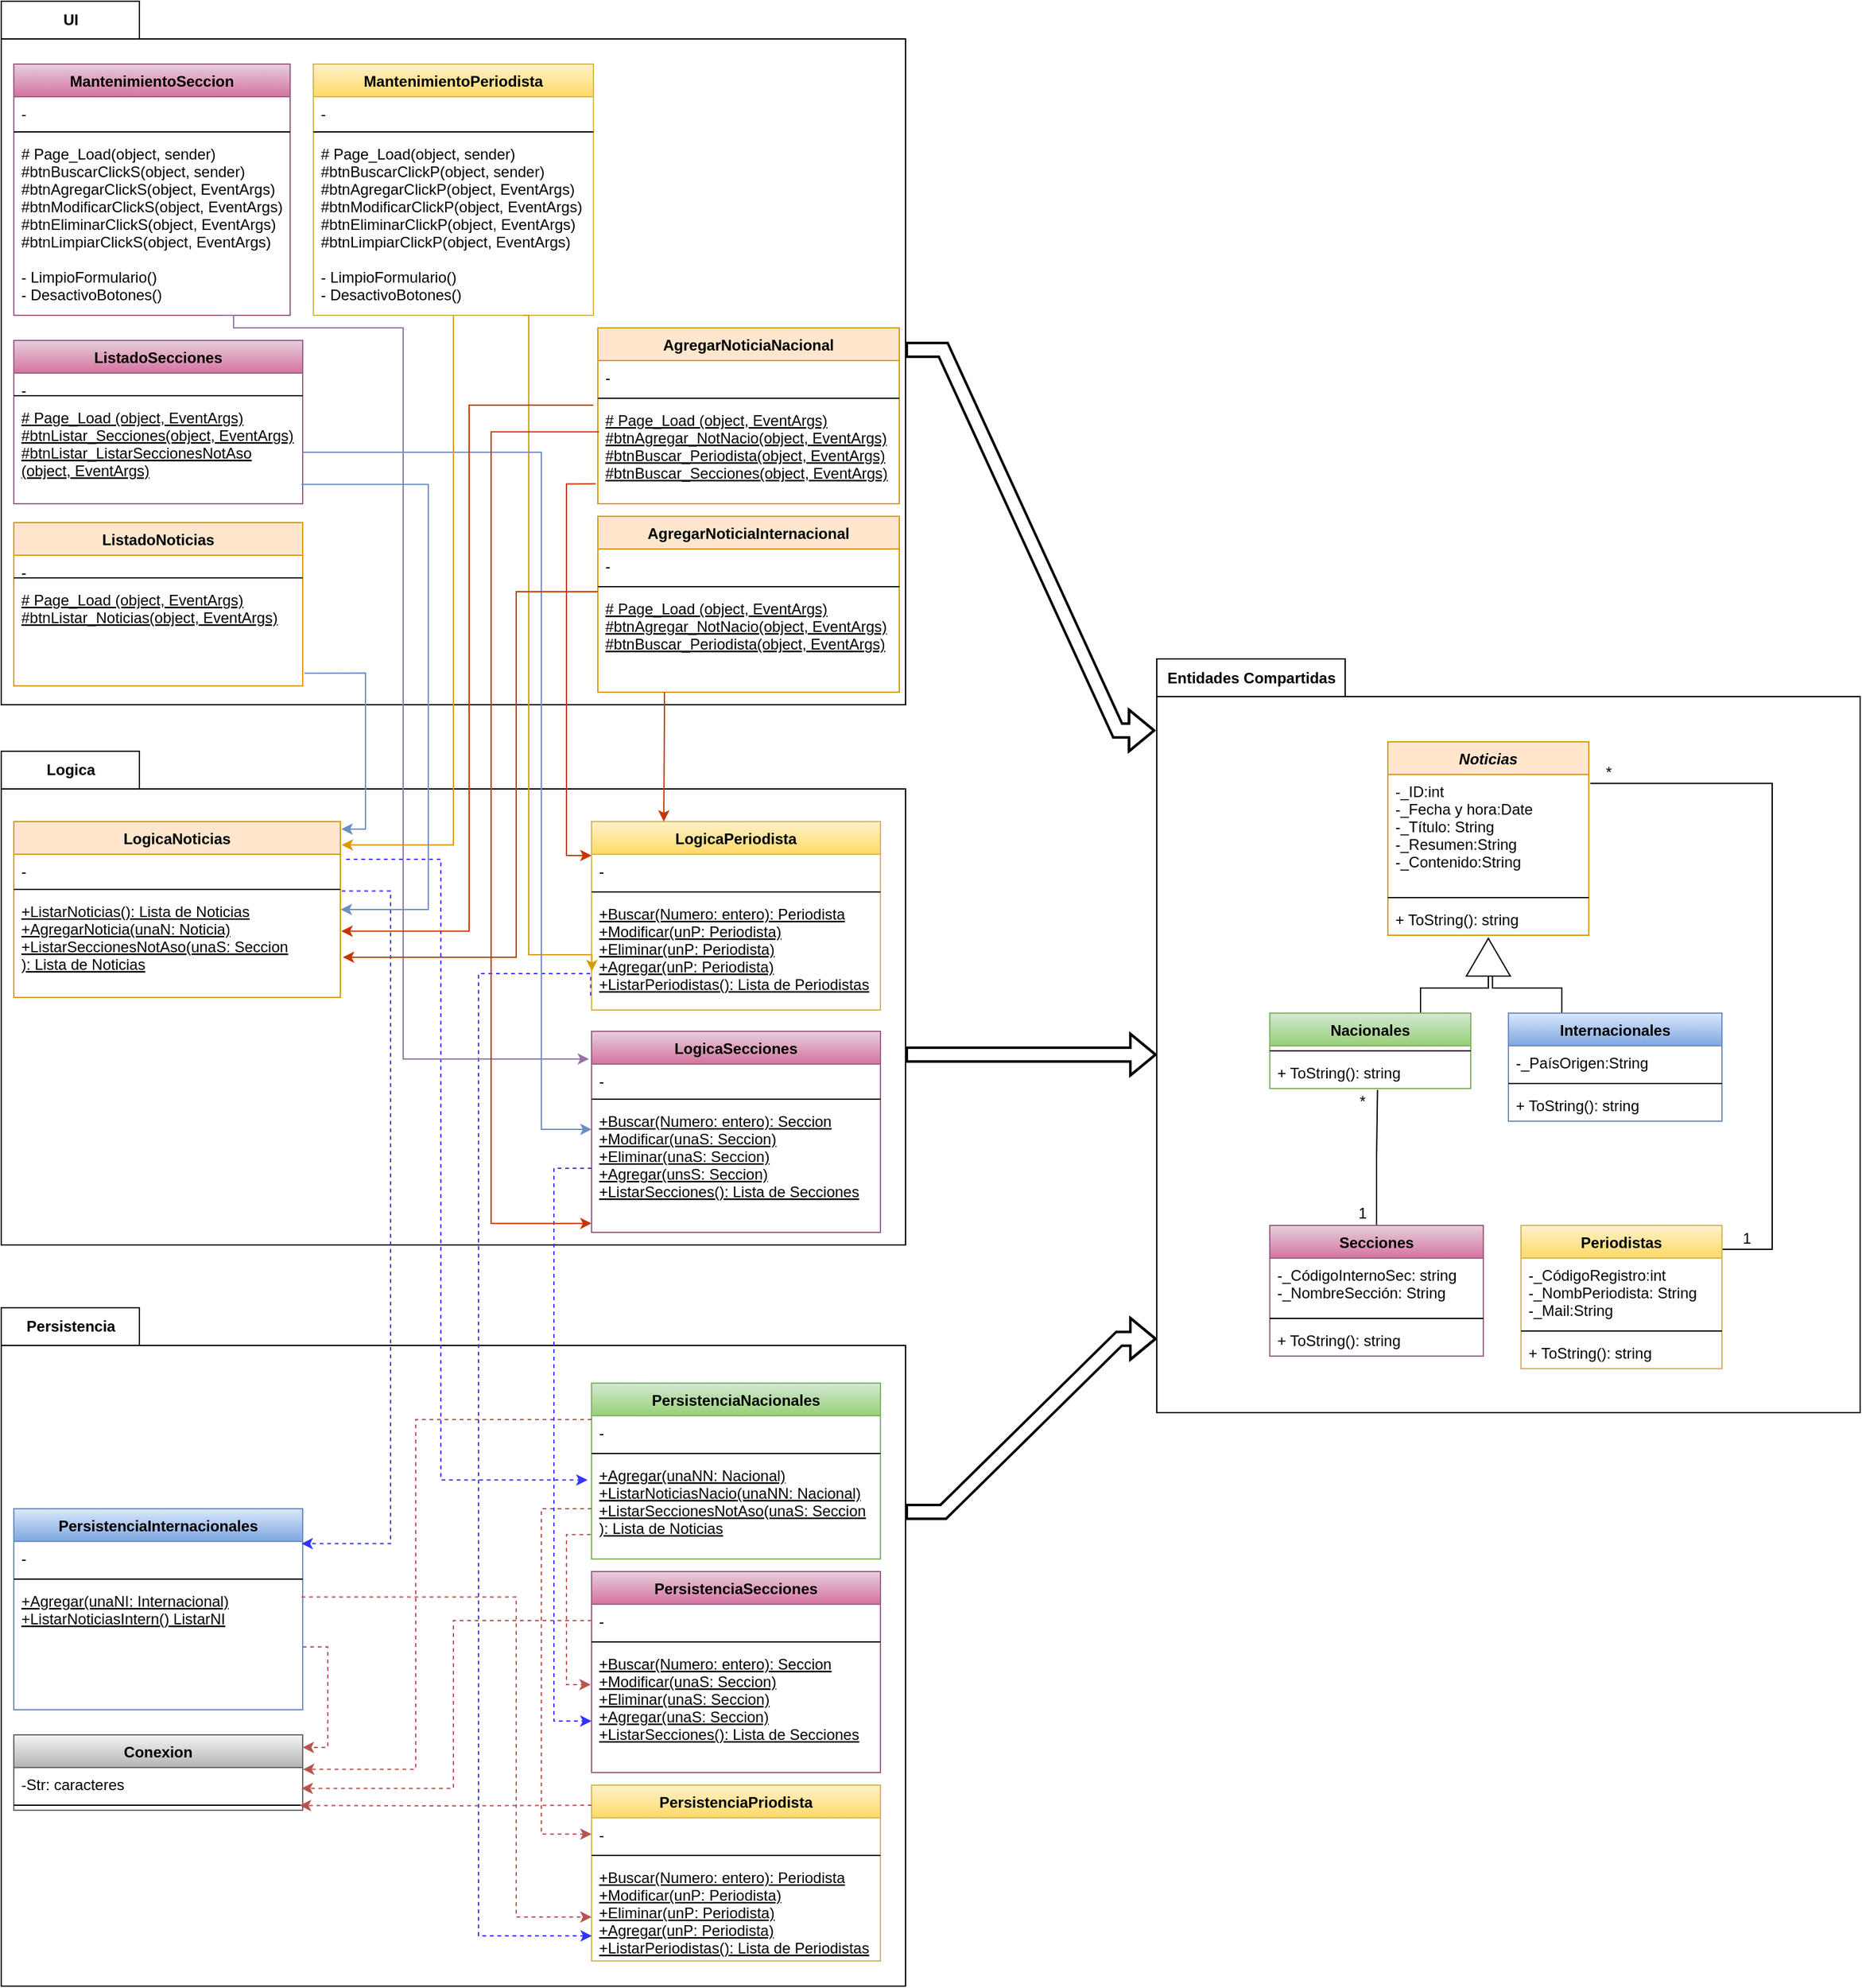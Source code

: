 <mxfile version="15.4.0" type="device"><diagram id="C5RBs43oDa-KdzZeNtuy" name="Page-1"><mxGraphModel dx="1679" dy="1663" grid="1" gridSize="10" guides="1" tooltips="1" connect="1" arrows="1" fold="1" page="1" pageScale="1" pageWidth="827" pageHeight="1169" math="0" shadow="0"><root><mxCell id="WIyWlLk6GJQsqaUBKTNV-0"/><mxCell id="WIyWlLk6GJQsqaUBKTNV-1" parent="WIyWlLk6GJQsqaUBKTNV-0"/><mxCell id="bQu98tUupfF0Cgnn2ucL-0" value="Entidades Compartidas" style="shape=folder;fontStyle=1;tabWidth=150;tabHeight=30;tabPosition=left;html=1;boundedLbl=1;labelInHeader=1;container=1;collapsible=0;recursiveResize=0;" parent="WIyWlLk6GJQsqaUBKTNV-1" vertex="1"><mxGeometry x="240" y="123.5" width="560" height="600" as="geometry"/></mxCell><mxCell id="zkfFHV4jXpPFQw0GAbJ--0" value="Noticias" style="swimlane;fontStyle=3;align=center;verticalAlign=top;childLayout=stackLayout;horizontal=1;startSize=26;horizontalStack=0;resizeParent=1;resizeLast=0;collapsible=1;marginBottom=0;rounded=0;shadow=0;strokeWidth=1;fillColor=#ffe6cc;strokeColor=#d79b00;" parent="WIyWlLk6GJQsqaUBKTNV-1" vertex="1"><mxGeometry x="424" y="189.5" width="160" height="154" as="geometry"><mxRectangle x="230" y="140" width="160" height="26" as="alternateBounds"/></mxGeometry></mxCell><mxCell id="zkfFHV4jXpPFQw0GAbJ--1" value="-_ID:int&#10;-_Fecha y hora:Date&#10;-_Título: String &#10;-_Resumen:String&#10;-_Contenido:String&#10;" style="text;align=left;verticalAlign=top;spacingLeft=4;spacingRight=4;overflow=hidden;rotatable=0;points=[[0,0.5],[1,0.5]];portConstraint=eastwest;" parent="zkfFHV4jXpPFQw0GAbJ--0" vertex="1"><mxGeometry y="26" width="160" height="94" as="geometry"/></mxCell><mxCell id="zkfFHV4jXpPFQw0GAbJ--4" value="" style="line;html=1;strokeWidth=1;align=left;verticalAlign=middle;spacingTop=-1;spacingLeft=3;spacingRight=3;rotatable=0;labelPosition=right;points=[];portConstraint=eastwest;" parent="zkfFHV4jXpPFQw0GAbJ--0" vertex="1"><mxGeometry y="120" width="160" height="8" as="geometry"/></mxCell><mxCell id="tJOIjlR3mDqbvzeGLl-z-1" value="+ ToString(): string" style="text;align=left;verticalAlign=top;spacingLeft=4;spacingRight=4;overflow=hidden;rotatable=0;points=[[0,0.5],[1,0.5]];portConstraint=eastwest;" parent="zkfFHV4jXpPFQw0GAbJ--0" vertex="1"><mxGeometry y="128" width="160" height="26" as="geometry"/></mxCell><mxCell id="CRjJn2EyuZN33TeYAJD3-0" style="edgeStyle=orthogonalEdgeStyle;rounded=0;orthogonalLoop=1;jettySize=auto;html=1;exitX=0.75;exitY=0;exitDx=0;exitDy=0;entryX=0;entryY=0.5;entryDx=0;entryDy=0;endArrow=none;endFill=0;" parent="WIyWlLk6GJQsqaUBKTNV-1" source="zkfFHV4jXpPFQw0GAbJ--6" target="tJOIjlR3mDqbvzeGLl-z-39" edge="1"><mxGeometry relative="1" as="geometry"/></mxCell><mxCell id="zkfFHV4jXpPFQw0GAbJ--6" value="Nacionales" style="swimlane;fontStyle=1;align=center;verticalAlign=top;childLayout=stackLayout;horizontal=1;startSize=26;horizontalStack=0;resizeParent=1;resizeLast=0;collapsible=1;marginBottom=0;rounded=0;shadow=0;strokeWidth=1;gradientColor=#97d077;fillColor=#d5e8d4;strokeColor=#82b366;" parent="WIyWlLk6GJQsqaUBKTNV-1" vertex="1"><mxGeometry x="330" y="405.5" width="160" height="60" as="geometry"><mxRectangle x="130" y="380" width="160" height="26" as="alternateBounds"/></mxGeometry></mxCell><mxCell id="zkfFHV4jXpPFQw0GAbJ--9" value="" style="line;html=1;strokeWidth=1;align=left;verticalAlign=middle;spacingTop=-1;spacingLeft=3;spacingRight=3;rotatable=0;labelPosition=right;points=[];portConstraint=eastwest;" parent="zkfFHV4jXpPFQw0GAbJ--6" vertex="1"><mxGeometry y="26" width="160" height="8" as="geometry"/></mxCell><mxCell id="zkfFHV4jXpPFQw0GAbJ--11" value="+ ToString(): string" style="text;align=left;verticalAlign=top;spacingLeft=4;spacingRight=4;overflow=hidden;rotatable=0;points=[[0,0.5],[1,0.5]];portConstraint=eastwest;" parent="zkfFHV4jXpPFQw0GAbJ--6" vertex="1"><mxGeometry y="34" width="160" height="26" as="geometry"/></mxCell><mxCell id="CRjJn2EyuZN33TeYAJD3-1" style="edgeStyle=orthogonalEdgeStyle;rounded=0;orthogonalLoop=1;jettySize=auto;html=1;exitX=0.25;exitY=0;exitDx=0;exitDy=0;endArrow=none;endFill=0;entryX=-0.006;entryY=0.593;entryDx=0;entryDy=0;entryPerimeter=0;" parent="WIyWlLk6GJQsqaUBKTNV-1" source="zkfFHV4jXpPFQw0GAbJ--13" target="tJOIjlR3mDqbvzeGLl-z-39" edge="1"><mxGeometry relative="1" as="geometry"><mxPoint x="510" y="383.5" as="targetPoint"/></mxGeometry></mxCell><mxCell id="zkfFHV4jXpPFQw0GAbJ--13" value="Internacionales" style="swimlane;fontStyle=1;align=center;verticalAlign=top;childLayout=stackLayout;horizontal=1;startSize=26;horizontalStack=0;resizeParent=1;resizeLast=0;collapsible=1;marginBottom=0;rounded=0;shadow=0;strokeWidth=1;gradientColor=#7ea6e0;fillColor=#dae8fc;strokeColor=#6c8ebf;" parent="WIyWlLk6GJQsqaUBKTNV-1" vertex="1"><mxGeometry x="520" y="405.5" width="170" height="86" as="geometry"><mxRectangle x="340" y="380" width="170" height="26" as="alternateBounds"/></mxGeometry></mxCell><mxCell id="zkfFHV4jXpPFQw0GAbJ--14" value="-_PaísOrigen:String&#10;" style="text;align=left;verticalAlign=top;spacingLeft=4;spacingRight=4;overflow=hidden;rotatable=0;points=[[0,0.5],[1,0.5]];portConstraint=eastwest;" parent="zkfFHV4jXpPFQw0GAbJ--13" vertex="1"><mxGeometry y="26" width="170" height="26" as="geometry"/></mxCell><mxCell id="zkfFHV4jXpPFQw0GAbJ--15" value="" style="line;html=1;strokeWidth=1;align=left;verticalAlign=middle;spacingTop=-1;spacingLeft=3;spacingRight=3;rotatable=0;labelPosition=right;points=[];portConstraint=eastwest;" parent="zkfFHV4jXpPFQw0GAbJ--13" vertex="1"><mxGeometry y="52" width="170" height="8" as="geometry"/></mxCell><mxCell id="tJOIjlR3mDqbvzeGLl-z-0" value="+ ToString(): string" style="text;align=left;verticalAlign=top;spacingLeft=4;spacingRight=4;overflow=hidden;rotatable=0;points=[[0,0.5],[1,0.5]];portConstraint=eastwest;" parent="zkfFHV4jXpPFQw0GAbJ--13" vertex="1"><mxGeometry y="60" width="170" height="26" as="geometry"/></mxCell><mxCell id="CRjJn2EyuZN33TeYAJD3-6" style="edgeStyle=orthogonalEdgeStyle;rounded=0;orthogonalLoop=1;jettySize=auto;html=1;exitX=0.75;exitY=0;exitDx=0;exitDy=0;entryX=1.007;entryY=0.076;entryDx=0;entryDy=0;endArrow=none;endFill=0;entryPerimeter=0;" parent="WIyWlLk6GJQsqaUBKTNV-1" source="tJOIjlR3mDqbvzeGLl-z-6" target="zkfFHV4jXpPFQw0GAbJ--1" edge="1"><mxGeometry relative="1" as="geometry"><Array as="points"><mxPoint x="690" y="574.5"/><mxPoint x="690" y="593.5"/><mxPoint x="730" y="593.5"/><mxPoint x="730" y="222.5"/></Array></mxGeometry></mxCell><mxCell id="tJOIjlR3mDqbvzeGLl-z-6" value="Periodistas" style="swimlane;fontStyle=1;align=center;verticalAlign=top;childLayout=stackLayout;horizontal=1;startSize=26;horizontalStack=0;resizeParent=1;resizeLast=0;collapsible=1;marginBottom=0;rounded=0;shadow=0;strokeWidth=1;fillColor=#fff2cc;strokeColor=#d6b656;gradientColor=#ffd966;" parent="WIyWlLk6GJQsqaUBKTNV-1" vertex="1"><mxGeometry x="530" y="574.5" width="160" height="114" as="geometry"><mxRectangle x="340" y="380" width="170" height="26" as="alternateBounds"/></mxGeometry></mxCell><mxCell id="tJOIjlR3mDqbvzeGLl-z-7" value="-_CódigoRegistro:int&#10;-_NombPeriodista: String&#10;-_Mail:String&#10;" style="text;align=left;verticalAlign=top;spacingLeft=4;spacingRight=4;overflow=hidden;rotatable=0;points=[[0,0.5],[1,0.5]];portConstraint=eastwest;" parent="tJOIjlR3mDqbvzeGLl-z-6" vertex="1"><mxGeometry y="26" width="160" height="54" as="geometry"/></mxCell><mxCell id="tJOIjlR3mDqbvzeGLl-z-8" value="" style="line;html=1;strokeWidth=1;align=left;verticalAlign=middle;spacingTop=-1;spacingLeft=3;spacingRight=3;rotatable=0;labelPosition=right;points=[];portConstraint=eastwest;" parent="tJOIjlR3mDqbvzeGLl-z-6" vertex="1"><mxGeometry y="80" width="160" height="8" as="geometry"/></mxCell><mxCell id="tJOIjlR3mDqbvzeGLl-z-9" value="+ ToString(): string" style="text;align=left;verticalAlign=top;spacingLeft=4;spacingRight=4;overflow=hidden;rotatable=0;points=[[0,0.5],[1,0.5]];portConstraint=eastwest;" parent="tJOIjlR3mDqbvzeGLl-z-6" vertex="1"><mxGeometry y="88" width="160" height="26" as="geometry"/></mxCell><mxCell id="5DPdLOaWdyhXZwkimZWx-2" style="edgeStyle=orthogonalEdgeStyle;rounded=0;orthogonalLoop=1;jettySize=auto;html=1;exitX=0.5;exitY=0;exitDx=0;exitDy=0;entryX=0.536;entryY=1.038;entryDx=0;entryDy=0;entryPerimeter=0;endArrow=none;endFill=0;" parent="WIyWlLk6GJQsqaUBKTNV-1" source="tJOIjlR3mDqbvzeGLl-z-25" target="zkfFHV4jXpPFQw0GAbJ--11" edge="1"><mxGeometry relative="1" as="geometry"/></mxCell><mxCell id="tJOIjlR3mDqbvzeGLl-z-25" value="Secciones" style="swimlane;fontStyle=1;align=center;verticalAlign=top;childLayout=stackLayout;horizontal=1;startSize=26;horizontalStack=0;resizeParent=1;resizeLast=0;collapsible=1;marginBottom=0;rounded=0;shadow=0;strokeWidth=1;gradientColor=#d5739d;fillColor=#e6d0de;strokeColor=#996185;" parent="WIyWlLk6GJQsqaUBKTNV-1" vertex="1"><mxGeometry x="330" y="574.5" width="170" height="104" as="geometry"><mxRectangle x="340" y="380" width="170" height="26" as="alternateBounds"/></mxGeometry></mxCell><mxCell id="tJOIjlR3mDqbvzeGLl-z-26" value="-_CódigoInternoSec: string&#10;-_NombreSección: String" style="text;align=left;verticalAlign=top;spacingLeft=4;spacingRight=4;overflow=hidden;rotatable=0;points=[[0,0.5],[1,0.5]];portConstraint=eastwest;" parent="tJOIjlR3mDqbvzeGLl-z-25" vertex="1"><mxGeometry y="26" width="170" height="44" as="geometry"/></mxCell><mxCell id="tJOIjlR3mDqbvzeGLl-z-27" value="" style="line;html=1;strokeWidth=1;align=left;verticalAlign=middle;spacingTop=-1;spacingLeft=3;spacingRight=3;rotatable=0;labelPosition=right;points=[];portConstraint=eastwest;" parent="tJOIjlR3mDqbvzeGLl-z-25" vertex="1"><mxGeometry y="70" width="170" height="8" as="geometry"/></mxCell><mxCell id="tJOIjlR3mDqbvzeGLl-z-28" value="+ ToString(): string" style="text;align=left;verticalAlign=top;spacingLeft=4;spacingRight=4;overflow=hidden;rotatable=0;points=[[0,0.5],[1,0.5]];portConstraint=eastwest;" parent="tJOIjlR3mDqbvzeGLl-z-25" vertex="1"><mxGeometry y="78" width="170" height="26" as="geometry"/></mxCell><mxCell id="tJOIjlR3mDqbvzeGLl-z-39" value="" style="triangle;whiteSpace=wrap;html=1;rotation=-90;" parent="WIyWlLk6GJQsqaUBKTNV-1" vertex="1"><mxGeometry x="489" y="343.5" width="30" height="35" as="geometry"/></mxCell><mxCell id="CRjJn2EyuZN33TeYAJD3-4" value="1" style="text;html=1;strokeColor=none;fillColor=none;align=center;verticalAlign=middle;whiteSpace=wrap;rounded=0;" parent="WIyWlLk6GJQsqaUBKTNV-1" vertex="1"><mxGeometry x="690" y="574.5" width="40" height="20" as="geometry"/></mxCell><mxCell id="CRjJn2EyuZN33TeYAJD3-5" value="*" style="text;html=1;strokeColor=none;fillColor=none;align=center;verticalAlign=middle;whiteSpace=wrap;rounded=0;" parent="WIyWlLk6GJQsqaUBKTNV-1" vertex="1"><mxGeometry x="580" y="203.5" width="40" height="20" as="geometry"/></mxCell><mxCell id="CRjJn2EyuZN33TeYAJD3-8" value="*" style="text;html=1;strokeColor=none;fillColor=none;align=center;verticalAlign=middle;whiteSpace=wrap;rounded=0;" parent="WIyWlLk6GJQsqaUBKTNV-1" vertex="1"><mxGeometry x="384" y="465.5" width="40" height="20" as="geometry"/></mxCell><mxCell id="CRjJn2EyuZN33TeYAJD3-10" value="1" style="text;html=1;strokeColor=none;fillColor=none;align=center;verticalAlign=middle;whiteSpace=wrap;rounded=0;" parent="WIyWlLk6GJQsqaUBKTNV-1" vertex="1"><mxGeometry x="384" y="554.5" width="40" height="20" as="geometry"/></mxCell><mxCell id="bQu98tUupfF0Cgnn2ucL-71" style="rounded=0;orthogonalLoop=1;jettySize=auto;html=1;exitX=0;exitY=0;exitDx=720;exitDy=162.5;exitPerimeter=0;entryX=0;entryY=0.902;entryDx=0;entryDy=0;entryPerimeter=0;strokeColor=#000000;strokeWidth=2;shape=flexArrow;edgeStyle=entityRelationEdgeStyle;" parent="WIyWlLk6GJQsqaUBKTNV-1" source="bQu98tUupfF0Cgnn2ucL-23" target="bQu98tUupfF0Cgnn2ucL-0" edge="1"><mxGeometry relative="1" as="geometry"/></mxCell><mxCell id="bQu98tUupfF0Cgnn2ucL-23" value="Persistencia" style="shape=folder;fontStyle=1;tabWidth=110;tabHeight=30;tabPosition=left;html=1;boundedLbl=1;labelInHeader=1;container=1;collapsible=0;recursiveResize=0;" parent="WIyWlLk6GJQsqaUBKTNV-1" vertex="1"><mxGeometry x="-680" y="640" width="720" height="540" as="geometry"/></mxCell><mxCell id="bQu98tUupfF0Cgnn2ucL-28" value="PersistenciaInternacionales" style="swimlane;fontStyle=1;align=center;verticalAlign=top;childLayout=stackLayout;horizontal=1;startSize=26;horizontalStack=0;resizeParent=1;resizeParentMax=0;resizeLast=0;collapsible=1;marginBottom=0;gradientColor=#7ea6e0;fillColor=#dae8fc;strokeColor=#6c8ebf;" parent="bQu98tUupfF0Cgnn2ucL-23" vertex="1"><mxGeometry x="10" y="160" width="230" height="160" as="geometry"/></mxCell><mxCell id="bQu98tUupfF0Cgnn2ucL-29" value="-" style="text;strokeColor=none;fillColor=none;align=left;verticalAlign=top;spacingLeft=4;spacingRight=4;overflow=hidden;rotatable=0;points=[[0,0.5],[1,0.5]];portConstraint=eastwest;" parent="bQu98tUupfF0Cgnn2ucL-28" vertex="1"><mxGeometry y="26" width="230" height="26" as="geometry"/></mxCell><mxCell id="bQu98tUupfF0Cgnn2ucL-30" value="" style="line;strokeWidth=1;fillColor=none;align=left;verticalAlign=middle;spacingTop=-1;spacingLeft=3;spacingRight=3;rotatable=0;labelPosition=right;points=[];portConstraint=eastwest;" parent="bQu98tUupfF0Cgnn2ucL-28" vertex="1"><mxGeometry y="52" width="230" height="8" as="geometry"/></mxCell><mxCell id="bQu98tUupfF0Cgnn2ucL-31" value="+Agregar(unaNI: Internacional)&#10;+ListarNoticiasIntern() ListarNI&#10;" style="text;strokeColor=none;fillColor=none;align=left;verticalAlign=top;spacingLeft=4;spacingRight=4;overflow=hidden;rotatable=0;points=[[0,0.5],[1,0.5]];portConstraint=eastwest;fontStyle=4" parent="bQu98tUupfF0Cgnn2ucL-28" vertex="1"><mxGeometry y="60" width="230" height="100" as="geometry"/></mxCell><mxCell id="bQu98tUupfF0Cgnn2ucL-32" value="PersistenciaPriodista" style="swimlane;fontStyle=1;align=center;verticalAlign=top;childLayout=stackLayout;horizontal=1;startSize=26;horizontalStack=0;resizeParent=1;resizeParentMax=0;resizeLast=0;collapsible=1;marginBottom=0;gradientColor=#ffd966;fillColor=#fff2cc;strokeColor=#d6b656;" parent="bQu98tUupfF0Cgnn2ucL-23" vertex="1"><mxGeometry x="470" y="380" width="230" height="140" as="geometry"/></mxCell><mxCell id="bQu98tUupfF0Cgnn2ucL-33" value="-" style="text;strokeColor=none;fillColor=none;align=left;verticalAlign=top;spacingLeft=4;spacingRight=4;overflow=hidden;rotatable=0;points=[[0,0.5],[1,0.5]];portConstraint=eastwest;" parent="bQu98tUupfF0Cgnn2ucL-32" vertex="1"><mxGeometry y="26" width="230" height="26" as="geometry"/></mxCell><mxCell id="bQu98tUupfF0Cgnn2ucL-34" value="" style="line;strokeWidth=1;fillColor=none;align=left;verticalAlign=middle;spacingTop=-1;spacingLeft=3;spacingRight=3;rotatable=0;labelPosition=right;points=[];portConstraint=eastwest;" parent="bQu98tUupfF0Cgnn2ucL-32" vertex="1"><mxGeometry y="52" width="230" height="8" as="geometry"/></mxCell><mxCell id="bQu98tUupfF0Cgnn2ucL-35" value="+Buscar(Numero: entero): Periodista&#10;+Modificar(unP: Periodista)&#10;+Eliminar(unP: Periodista)&#10;+Agregar(unP: Periodista)&#10;+ListarPeriodistas(): Lista de Periodistas&#10;&#10;" style="text;strokeColor=none;fillColor=none;align=left;verticalAlign=top;spacingLeft=4;spacingRight=4;overflow=hidden;rotatable=0;points=[[0,0.5],[1,0.5]];portConstraint=eastwest;fontStyle=4" parent="bQu98tUupfF0Cgnn2ucL-32" vertex="1"><mxGeometry y="60" width="230" height="80" as="geometry"/></mxCell><mxCell id="bQu98tUupfF0Cgnn2ucL-36" value="Conexion" style="swimlane;fontStyle=1;align=center;verticalAlign=top;childLayout=stackLayout;horizontal=1;startSize=26;horizontalStack=0;resizeParent=1;resizeParentMax=0;resizeLast=0;collapsible=1;marginBottom=0;gradientColor=#b3b3b3;fillColor=#f5f5f5;strokeColor=#666666;" parent="bQu98tUupfF0Cgnn2ucL-23" vertex="1"><mxGeometry x="10" y="340" width="230" height="60" as="geometry"/></mxCell><mxCell id="bQu98tUupfF0Cgnn2ucL-37" value="-Str: caracteres" style="text;strokeColor=none;fillColor=none;align=left;verticalAlign=top;spacingLeft=4;spacingRight=4;overflow=hidden;rotatable=0;points=[[0,0.5],[1,0.5]];portConstraint=eastwest;" parent="bQu98tUupfF0Cgnn2ucL-36" vertex="1"><mxGeometry y="26" width="230" height="26" as="geometry"/></mxCell><mxCell id="bQu98tUupfF0Cgnn2ucL-38" value="" style="line;strokeWidth=1;fillColor=none;align=left;verticalAlign=middle;spacingTop=-1;spacingLeft=3;spacingRight=3;rotatable=0;labelPosition=right;points=[];portConstraint=eastwest;" parent="bQu98tUupfF0Cgnn2ucL-36" vertex="1"><mxGeometry y="52" width="230" height="8" as="geometry"/></mxCell><mxCell id="bQu98tUupfF0Cgnn2ucL-39" style="edgeStyle=orthogonalEdgeStyle;rounded=0;orthogonalLoop=1;jettySize=auto;html=1;exitX=1;exitY=0.5;exitDx=0;exitDy=0;dashed=1;strokeColor=#B85450;" parent="bQu98tUupfF0Cgnn2ucL-23" source="bQu98tUupfF0Cgnn2ucL-31" edge="1"><mxGeometry relative="1" as="geometry"><mxPoint x="240" y="350" as="targetPoint"/><Array as="points"><mxPoint x="260" y="270"/><mxPoint x="260" y="350"/></Array></mxGeometry></mxCell><mxCell id="bQu98tUupfF0Cgnn2ucL-42" value="PersistenciaNacionales" style="swimlane;fontStyle=1;align=center;verticalAlign=top;childLayout=stackLayout;horizontal=1;startSize=26;horizontalStack=0;resizeParent=1;resizeParentMax=0;resizeLast=0;collapsible=1;marginBottom=0;gradientColor=#97d077;fillColor=#d5e8d4;strokeColor=#82b366;" parent="bQu98tUupfF0Cgnn2ucL-23" vertex="1"><mxGeometry x="470" y="60" width="230" height="140" as="geometry"/></mxCell><mxCell id="bQu98tUupfF0Cgnn2ucL-43" value="-" style="text;strokeColor=none;fillColor=none;align=left;verticalAlign=top;spacingLeft=4;spacingRight=4;overflow=hidden;rotatable=0;points=[[0,0.5],[1,0.5]];portConstraint=eastwest;" parent="bQu98tUupfF0Cgnn2ucL-42" vertex="1"><mxGeometry y="26" width="230" height="26" as="geometry"/></mxCell><mxCell id="bQu98tUupfF0Cgnn2ucL-44" value="" style="line;strokeWidth=1;fillColor=none;align=left;verticalAlign=middle;spacingTop=-1;spacingLeft=3;spacingRight=3;rotatable=0;labelPosition=right;points=[];portConstraint=eastwest;" parent="bQu98tUupfF0Cgnn2ucL-42" vertex="1"><mxGeometry y="52" width="230" height="8" as="geometry"/></mxCell><mxCell id="bQu98tUupfF0Cgnn2ucL-45" value="+Agregar(unaNN: Nacional)&#10;+ListarNoticiasNacio(unaNN: Nacional)&#10;+ListarSeccionesNotAso(unaS: Seccion&#10;): Lista de Noticias" style="text;strokeColor=none;fillColor=none;align=left;verticalAlign=top;spacingLeft=4;spacingRight=4;overflow=hidden;rotatable=0;points=[[0,0.5],[1,0.5]];portConstraint=eastwest;fontStyle=4" parent="bQu98tUupfF0Cgnn2ucL-42" vertex="1"><mxGeometry y="60" width="230" height="80" as="geometry"/></mxCell><mxCell id="bQu98tUupfF0Cgnn2ucL-46" style="edgeStyle=orthogonalEdgeStyle;rounded=0;orthogonalLoop=1;jettySize=auto;html=1;entryX=1.001;entryY=0.054;entryDx=0;entryDy=0;dashed=1;fillColor=#f8cecc;strokeColor=#B85450;entryPerimeter=0;" parent="bQu98tUupfF0Cgnn2ucL-23" target="bQu98tUupfF0Cgnn2ucL-37" edge="1"><mxGeometry relative="1" as="geometry"><Array as="points"><mxPoint x="330" y="89"/><mxPoint x="330" y="367"/></Array><mxPoint x="470" y="89" as="sourcePoint"/></mxGeometry></mxCell><mxCell id="bQu98tUupfF0Cgnn2ucL-59" value="PersistenciaSecciones" style="swimlane;fontStyle=1;align=center;verticalAlign=top;childLayout=stackLayout;horizontal=1;startSize=26;horizontalStack=0;resizeParent=1;resizeParentMax=0;resizeLast=0;collapsible=1;marginBottom=0;gradientColor=#d5739d;fillColor=#e6d0de;strokeColor=#996185;" parent="bQu98tUupfF0Cgnn2ucL-23" vertex="1"><mxGeometry x="470" y="210" width="230" height="160" as="geometry"/></mxCell><mxCell id="bQu98tUupfF0Cgnn2ucL-60" value="-" style="text;strokeColor=none;fillColor=none;align=left;verticalAlign=top;spacingLeft=4;spacingRight=4;overflow=hidden;rotatable=0;points=[[0,0.5],[1,0.5]];portConstraint=eastwest;" parent="bQu98tUupfF0Cgnn2ucL-59" vertex="1"><mxGeometry y="26" width="230" height="26" as="geometry"/></mxCell><mxCell id="bQu98tUupfF0Cgnn2ucL-61" value="" style="line;strokeWidth=1;fillColor=none;align=left;verticalAlign=middle;spacingTop=-1;spacingLeft=3;spacingRight=3;rotatable=0;labelPosition=right;points=[];portConstraint=eastwest;" parent="bQu98tUupfF0Cgnn2ucL-59" vertex="1"><mxGeometry y="52" width="230" height="8" as="geometry"/></mxCell><mxCell id="bQu98tUupfF0Cgnn2ucL-62" value="+Buscar(Numero: entero): Seccion&#10;+Modificar(unaS: Seccion)&#10;+Eliminar(unaS: Seccion)&#10;+Agregar(unaS: Seccion)&#10;+ListarSecciones(): Lista de Secciones&#10;" style="text;strokeColor=none;fillColor=none;align=left;verticalAlign=top;spacingLeft=4;spacingRight=4;overflow=hidden;rotatable=0;points=[[0,0.5],[1,0.5]];portConstraint=eastwest;fontStyle=4" parent="bQu98tUupfF0Cgnn2ucL-59" vertex="1"><mxGeometry y="60" width="230" height="100" as="geometry"/></mxCell><mxCell id="bQu98tUupfF0Cgnn2ucL-63" style="edgeStyle=orthogonalEdgeStyle;rounded=0;orthogonalLoop=1;jettySize=auto;html=1;entryX=0.99;entryY=0.525;entryDx=0;entryDy=0;entryPerimeter=0;dashed=1;strokeColor=#B85450;" parent="bQu98tUupfF0Cgnn2ucL-23" target="bQu98tUupfF0Cgnn2ucL-38" edge="1"><mxGeometry relative="1" as="geometry"><mxPoint x="470" y="396" as="sourcePoint"/></mxGeometry></mxCell><mxCell id="bQu98tUupfF0Cgnn2ucL-64" style="edgeStyle=orthogonalEdgeStyle;rounded=0;orthogonalLoop=1;jettySize=auto;html=1;exitX=0;exitY=0.5;exitDx=0;exitDy=0;entryX=0.996;entryY=0.638;entryDx=0;entryDy=0;entryPerimeter=0;dashed=1;strokeColor=#B85450;" parent="bQu98tUupfF0Cgnn2ucL-23" source="bQu98tUupfF0Cgnn2ucL-60" target="bQu98tUupfF0Cgnn2ucL-37" edge="1"><mxGeometry relative="1" as="geometry"><Array as="points"><mxPoint x="360" y="249"/><mxPoint x="360" y="383"/></Array></mxGeometry></mxCell><mxCell id="0K70VhvnA6AZIvyCaGzX-0" style="edgeStyle=orthogonalEdgeStyle;rounded=0;orthogonalLoop=1;jettySize=auto;html=1;exitX=-0.003;exitY=0.757;exitDx=0;exitDy=0;entryX=-0.003;entryY=0.3;entryDx=0;entryDy=0;entryPerimeter=0;strokeColor=#B85450;dashed=1;exitPerimeter=0;" parent="bQu98tUupfF0Cgnn2ucL-23" source="bQu98tUupfF0Cgnn2ucL-45" target="bQu98tUupfF0Cgnn2ucL-62" edge="1"><mxGeometry relative="1" as="geometry"/></mxCell><mxCell id="oPjSUdPMPXthYlSpmqRw-0" style="edgeStyle=orthogonalEdgeStyle;rounded=0;orthogonalLoop=1;jettySize=auto;html=1;exitX=0;exitY=0.5;exitDx=0;exitDy=0;entryX=0;entryY=0.5;entryDx=0;entryDy=0;dashed=1;strokeColor=#B85450;" parent="bQu98tUupfF0Cgnn2ucL-23" source="bQu98tUupfF0Cgnn2ucL-45" target="bQu98tUupfF0Cgnn2ucL-33" edge="1"><mxGeometry relative="1" as="geometry"><Array as="points"><mxPoint x="430" y="160"/><mxPoint x="430" y="419"/></Array></mxGeometry></mxCell><mxCell id="oPjSUdPMPXthYlSpmqRw-2" style="edgeStyle=orthogonalEdgeStyle;rounded=0;orthogonalLoop=1;jettySize=auto;html=1;exitX=0.996;exitY=0.102;exitDx=0;exitDy=0;entryX=0;entryY=0.75;entryDx=0;entryDy=0;dashed=1;strokeColor=#B85450;exitPerimeter=0;" parent="bQu98tUupfF0Cgnn2ucL-23" source="bQu98tUupfF0Cgnn2ucL-31" target="bQu98tUupfF0Cgnn2ucL-32" edge="1"><mxGeometry relative="1" as="geometry"><Array as="points"><mxPoint x="410" y="230"/><mxPoint x="410" y="485"/></Array></mxGeometry></mxCell><mxCell id="bQu98tUupfF0Cgnn2ucL-69" style="edgeStyle=entityRelationEdgeStyle;rounded=0;orthogonalLoop=1;jettySize=auto;html=1;exitX=0;exitY=0;exitDx=720;exitDy=241.5;exitPerimeter=0;entryX=0;entryY=0;entryDx=0;entryDy=315;entryPerimeter=0;strokeColor=#000000;shape=flexArrow;strokeWidth=2;" parent="WIyWlLk6GJQsqaUBKTNV-1" source="bQu98tUupfF0Cgnn2ucL-49" target="bQu98tUupfF0Cgnn2ucL-0" edge="1"><mxGeometry relative="1" as="geometry"/></mxCell><mxCell id="bQu98tUupfF0Cgnn2ucL-49" value="Logica" style="shape=folder;fontStyle=1;tabWidth=110;tabHeight=30;tabPosition=left;html=1;boundedLbl=1;labelInHeader=1;container=1;collapsible=0;recursiveResize=0;" parent="WIyWlLk6GJQsqaUBKTNV-1" vertex="1"><mxGeometry x="-680" y="197" width="720" height="393" as="geometry"/></mxCell><mxCell id="bQu98tUupfF0Cgnn2ucL-50" value="LogicaNoticias" style="swimlane;fontStyle=1;align=center;verticalAlign=top;childLayout=stackLayout;horizontal=1;startSize=26;horizontalStack=0;resizeParent=1;resizeParentMax=0;resizeLast=0;collapsible=1;marginBottom=0;fillColor=#ffe6cc;strokeColor=#d79b00;" parent="bQu98tUupfF0Cgnn2ucL-49" vertex="1"><mxGeometry x="10" y="56" width="260" height="140" as="geometry"/></mxCell><mxCell id="bQu98tUupfF0Cgnn2ucL-51" value="-" style="text;strokeColor=none;fillColor=none;align=left;verticalAlign=top;spacingLeft=4;spacingRight=4;overflow=hidden;rotatable=0;points=[[0,0.5],[1,0.5]];portConstraint=eastwest;" parent="bQu98tUupfF0Cgnn2ucL-50" vertex="1"><mxGeometry y="26" width="260" height="24" as="geometry"/></mxCell><mxCell id="bQu98tUupfF0Cgnn2ucL-52" value="" style="line;strokeWidth=1;fillColor=none;align=left;verticalAlign=middle;spacingTop=-1;spacingLeft=3;spacingRight=3;rotatable=0;labelPosition=right;points=[];portConstraint=eastwest;" parent="bQu98tUupfF0Cgnn2ucL-50" vertex="1"><mxGeometry y="50" width="260" height="8" as="geometry"/></mxCell><mxCell id="bQu98tUupfF0Cgnn2ucL-53" value="+ListarNoticias(): Lista de Noticias&#10;+AgregarNoticia(unaN: Noticia)&#10;+ListarSeccionesNotAso(unaS: Seccion&#10;): Lista de Noticias&#10;" style="text;strokeColor=none;fillColor=none;align=left;verticalAlign=top;spacingLeft=4;spacingRight=4;overflow=hidden;rotatable=0;points=[[0,0.5],[1,0.5]];portConstraint=eastwest;fontStyle=4" parent="bQu98tUupfF0Cgnn2ucL-50" vertex="1"><mxGeometry y="58" width="260" height="82" as="geometry"/></mxCell><mxCell id="bQu98tUupfF0Cgnn2ucL-54" value="LogicaPeriodista" style="swimlane;fontStyle=1;align=center;verticalAlign=top;childLayout=stackLayout;horizontal=1;startSize=26;horizontalStack=0;resizeParent=1;resizeParentMax=0;resizeLast=0;collapsible=1;marginBottom=0;gradientColor=#ffd966;fillColor=#fff2cc;strokeColor=#d6b656;" parent="bQu98tUupfF0Cgnn2ucL-49" vertex="1"><mxGeometry x="470" y="56" width="230" height="150" as="geometry"/></mxCell><mxCell id="bQu98tUupfF0Cgnn2ucL-55" value="-" style="text;strokeColor=none;fillColor=none;align=left;verticalAlign=top;spacingLeft=4;spacingRight=4;overflow=hidden;rotatable=0;points=[[0,0.5],[1,0.5]];portConstraint=eastwest;" parent="bQu98tUupfF0Cgnn2ucL-54" vertex="1"><mxGeometry y="26" width="230" height="26" as="geometry"/></mxCell><mxCell id="bQu98tUupfF0Cgnn2ucL-56" value="" style="line;strokeWidth=1;fillColor=none;align=left;verticalAlign=middle;spacingTop=-1;spacingLeft=3;spacingRight=3;rotatable=0;labelPosition=right;points=[];portConstraint=eastwest;" parent="bQu98tUupfF0Cgnn2ucL-54" vertex="1"><mxGeometry y="52" width="230" height="8" as="geometry"/></mxCell><mxCell id="bQu98tUupfF0Cgnn2ucL-57" value="+Buscar(Numero: entero): Periodista&#10;+Modificar(unP: Periodista)&#10;+Eliminar(unP: Periodista)&#10;+Agregar(unP: Periodista)&#10;+ListarPeriodistas(): Lista de Periodistas&#10;&#10;" style="text;strokeColor=none;fillColor=none;align=left;verticalAlign=top;spacingLeft=4;spacingRight=4;overflow=hidden;rotatable=0;points=[[0,0.5],[1,0.5]];portConstraint=eastwest;fontStyle=4" parent="bQu98tUupfF0Cgnn2ucL-54" vertex="1"><mxGeometry y="60" width="230" height="90" as="geometry"/></mxCell><mxCell id="bQu98tUupfF0Cgnn2ucL-65" value="LogicaSecciones" style="swimlane;fontStyle=1;align=center;verticalAlign=top;childLayout=stackLayout;horizontal=1;startSize=26;horizontalStack=0;resizeParent=1;resizeParentMax=0;resizeLast=0;collapsible=1;marginBottom=0;gradientColor=#d5739d;fillColor=#e6d0de;strokeColor=#996185;" parent="bQu98tUupfF0Cgnn2ucL-49" vertex="1"><mxGeometry x="470" y="223" width="230" height="160" as="geometry"/></mxCell><mxCell id="bQu98tUupfF0Cgnn2ucL-66" value="-" style="text;strokeColor=none;fillColor=none;align=left;verticalAlign=top;spacingLeft=4;spacingRight=4;overflow=hidden;rotatable=0;points=[[0,0.5],[1,0.5]];portConstraint=eastwest;" parent="bQu98tUupfF0Cgnn2ucL-65" vertex="1"><mxGeometry y="26" width="230" height="24" as="geometry"/></mxCell><mxCell id="bQu98tUupfF0Cgnn2ucL-67" value="" style="line;strokeWidth=1;fillColor=none;align=left;verticalAlign=middle;spacingTop=-1;spacingLeft=3;spacingRight=3;rotatable=0;labelPosition=right;points=[];portConstraint=eastwest;" parent="bQu98tUupfF0Cgnn2ucL-65" vertex="1"><mxGeometry y="50" width="230" height="8" as="geometry"/></mxCell><mxCell id="bQu98tUupfF0Cgnn2ucL-68" value="+Buscar(Numero: entero): Seccion&#10;+Modificar(unaS: Seccion)&#10;+Eliminar(unaS: Seccion)&#10;+Agregar(unsS: Seccion)&#10;+ListarSecciones(): Lista de Secciones&#10;&#10;" style="text;strokeColor=none;fillColor=none;align=left;verticalAlign=top;spacingLeft=4;spacingRight=4;overflow=hidden;rotatable=0;points=[[0,0.5],[1,0.5]];portConstraint=eastwest;fontStyle=4" parent="bQu98tUupfF0Cgnn2ucL-65" vertex="1"><mxGeometry y="58" width="230" height="102" as="geometry"/></mxCell><mxCell id="bQu98tUupfF0Cgnn2ucL-70" style="edgeStyle=entityRelationEdgeStyle;rounded=0;orthogonalLoop=1;jettySize=auto;html=1;exitX=0;exitY=0;exitDx=720;exitDy=277.5;exitPerimeter=0;entryX=-0.002;entryY=0.095;entryDx=0;entryDy=0;entryPerimeter=0;strokeColor=#000000;strokeWidth=2;shape=flexArrow;" parent="WIyWlLk6GJQsqaUBKTNV-1" source="bQu98tUupfF0Cgnn2ucL-58" target="bQu98tUupfF0Cgnn2ucL-0" edge="1"><mxGeometry relative="1" as="geometry"/></mxCell><mxCell id="bQu98tUupfF0Cgnn2ucL-58" value="UI" style="shape=folder;fontStyle=1;tabWidth=110;tabHeight=30;tabPosition=left;html=1;boundedLbl=1;labelInHeader=1;container=1;collapsible=0;recursiveResize=0;" parent="WIyWlLk6GJQsqaUBKTNV-1" vertex="1"><mxGeometry x="-680" y="-400" width="720" height="560" as="geometry"/></mxCell><mxCell id="JW-2tvvHogy8BcmDQlue-0" value="MantenimientoSeccion" style="swimlane;fontStyle=1;align=center;verticalAlign=top;childLayout=stackLayout;horizontal=1;startSize=26;horizontalStack=0;resizeParent=1;resizeParentMax=0;resizeLast=0;collapsible=1;marginBottom=0;gradientColor=#d5739d;fillColor=#e6d0de;strokeColor=#996185;" parent="bQu98tUupfF0Cgnn2ucL-58" vertex="1"><mxGeometry x="10" y="50" width="220" height="200" as="geometry"/></mxCell><mxCell id="JW-2tvvHogy8BcmDQlue-1" value="-" style="text;strokeColor=none;fillColor=none;align=left;verticalAlign=top;spacingLeft=4;spacingRight=4;overflow=hidden;rotatable=0;points=[[0,0.5],[1,0.5]];portConstraint=eastwest;" parent="JW-2tvvHogy8BcmDQlue-0" vertex="1"><mxGeometry y="26" width="220" height="24" as="geometry"/></mxCell><mxCell id="JW-2tvvHogy8BcmDQlue-2" value="" style="line;strokeWidth=1;fillColor=none;align=left;verticalAlign=middle;spacingTop=-1;spacingLeft=3;spacingRight=3;rotatable=0;labelPosition=right;points=[];portConstraint=eastwest;" parent="JW-2tvvHogy8BcmDQlue-0" vertex="1"><mxGeometry y="50" width="220" height="8" as="geometry"/></mxCell><mxCell id="JW-2tvvHogy8BcmDQlue-3" value="# Page_Load(object, sender)&#10;#btnBuscarClickS(object, sender)&#10;#btnAgregarClickS(object, EventArgs)&#10;#btnModificarClickS(object, EventArgs)&#10;#btnEliminarClickS(object, EventArgs)&#10;#btnLimpiarClickS(object, EventArgs)&#10;&#10;- LimpioFormulario()&#10;- DesactivoBotones()" style="text;strokeColor=none;fillColor=none;align=left;verticalAlign=top;spacingLeft=4;spacingRight=4;overflow=hidden;rotatable=0;points=[[0,0.5],[1,0.5]];portConstraint=eastwest;" parent="JW-2tvvHogy8BcmDQlue-0" vertex="1"><mxGeometry y="58" width="220" height="142" as="geometry"/></mxCell><mxCell id="JW-2tvvHogy8BcmDQlue-4" value="MantenimientoPeriodista" style="swimlane;fontStyle=1;align=center;verticalAlign=top;childLayout=stackLayout;horizontal=1;startSize=26;horizontalStack=0;resizeParent=1;resizeParentMax=0;resizeLast=0;collapsible=1;marginBottom=0;gradientColor=#ffd966;fillColor=#fff2cc;strokeColor=#d6b656;" parent="bQu98tUupfF0Cgnn2ucL-58" vertex="1"><mxGeometry x="248.5" y="50" width="223" height="200" as="geometry"/></mxCell><mxCell id="JW-2tvvHogy8BcmDQlue-5" value="-" style="text;strokeColor=none;fillColor=none;align=left;verticalAlign=top;spacingLeft=4;spacingRight=4;overflow=hidden;rotatable=0;points=[[0,0.5],[1,0.5]];portConstraint=eastwest;" parent="JW-2tvvHogy8BcmDQlue-4" vertex="1"><mxGeometry y="26" width="223" height="24" as="geometry"/></mxCell><mxCell id="JW-2tvvHogy8BcmDQlue-6" value="" style="line;strokeWidth=1;fillColor=none;align=left;verticalAlign=middle;spacingTop=-1;spacingLeft=3;spacingRight=3;rotatable=0;labelPosition=right;points=[];portConstraint=eastwest;" parent="JW-2tvvHogy8BcmDQlue-4" vertex="1"><mxGeometry y="50" width="223" height="8" as="geometry"/></mxCell><mxCell id="JW-2tvvHogy8BcmDQlue-7" value="# Page_Load(object, sender)&#10;#btnBuscarClickP(object, sender)&#10;#btnAgregarClickP(object, EventArgs)&#10;#btnModificarClickP(object, EventArgs)&#10;#btnEliminarClickP(object, EventArgs)&#10;#btnLimpiarClickP(object, EventArgs)&#10;&#10;- LimpioFormulario()&#10;- DesactivoBotones()" style="text;strokeColor=none;fillColor=none;align=left;verticalAlign=top;spacingLeft=4;spacingRight=4;overflow=hidden;rotatable=0;points=[[0,0.5],[1,0.5]];portConstraint=eastwest;" parent="JW-2tvvHogy8BcmDQlue-4" vertex="1"><mxGeometry y="58" width="223" height="142" as="geometry"/></mxCell><mxCell id="8A65NkIbQ5GO_AYyGT0l-0" value="ListadoSecciones" style="swimlane;fontStyle=1;align=center;verticalAlign=top;childLayout=stackLayout;horizontal=1;startSize=26;horizontalStack=0;resizeParent=1;resizeParentMax=0;resizeLast=0;collapsible=1;marginBottom=0;fillColor=#e6d0de;gradientColor=#d5739d;strokeColor=#996185;" parent="bQu98tUupfF0Cgnn2ucL-58" vertex="1"><mxGeometry x="10" y="270" width="230" height="130" as="geometry"/></mxCell><mxCell id="8A65NkIbQ5GO_AYyGT0l-1" value="-" style="text;strokeColor=none;fillColor=none;align=left;verticalAlign=top;spacingLeft=4;spacingRight=4;overflow=hidden;rotatable=0;points=[[0,0.5],[1,0.5]];portConstraint=eastwest;" parent="8A65NkIbQ5GO_AYyGT0l-0" vertex="1"><mxGeometry y="26" width="230" height="14" as="geometry"/></mxCell><mxCell id="8A65NkIbQ5GO_AYyGT0l-2" value="" style="line;strokeWidth=1;fillColor=none;align=left;verticalAlign=middle;spacingTop=-1;spacingLeft=3;spacingRight=3;rotatable=0;labelPosition=right;points=[];portConstraint=eastwest;" parent="8A65NkIbQ5GO_AYyGT0l-0" vertex="1"><mxGeometry y="40" width="230" height="8" as="geometry"/></mxCell><mxCell id="8A65NkIbQ5GO_AYyGT0l-3" value="# Page_Load (object, EventArgs)&#10;#btnListar_Secciones(object, EventArgs)&#10;#btnListar_ListarSeccionesNotAso&#10;(object, EventArgs)&#10;" style="text;strokeColor=none;fillColor=none;align=left;verticalAlign=top;spacingLeft=4;spacingRight=4;overflow=hidden;rotatable=0;points=[[0,0.5],[1,0.5]];portConstraint=eastwest;fontStyle=4" parent="8A65NkIbQ5GO_AYyGT0l-0" vertex="1"><mxGeometry y="48" width="230" height="82" as="geometry"/></mxCell><mxCell id="8A65NkIbQ5GO_AYyGT0l-4" value="AgregarNoticiaInternacional" style="swimlane;fontStyle=1;align=center;verticalAlign=top;childLayout=stackLayout;horizontal=1;startSize=26;horizontalStack=0;resizeParent=1;resizeParentMax=0;resizeLast=0;collapsible=1;marginBottom=0;fillColor=#ffe6cc;strokeColor=#d79b00;" parent="bQu98tUupfF0Cgnn2ucL-58" vertex="1"><mxGeometry x="475" y="410" width="240" height="140" as="geometry"/></mxCell><mxCell id="8A65NkIbQ5GO_AYyGT0l-5" value="-" style="text;strokeColor=none;fillColor=none;align=left;verticalAlign=top;spacingLeft=4;spacingRight=4;overflow=hidden;rotatable=0;points=[[0,0.5],[1,0.5]];portConstraint=eastwest;" parent="8A65NkIbQ5GO_AYyGT0l-4" vertex="1"><mxGeometry y="26" width="240" height="26" as="geometry"/></mxCell><mxCell id="8A65NkIbQ5GO_AYyGT0l-6" value="" style="line;strokeWidth=1;fillColor=none;align=left;verticalAlign=middle;spacingTop=-1;spacingLeft=3;spacingRight=3;rotatable=0;labelPosition=right;points=[];portConstraint=eastwest;" parent="8A65NkIbQ5GO_AYyGT0l-4" vertex="1"><mxGeometry y="52" width="240" height="8" as="geometry"/></mxCell><mxCell id="8A65NkIbQ5GO_AYyGT0l-7" value="# Page_Load (object, EventArgs)&#10;#btnAgregar_NotNacio(object, EventArgs)&#10;#btnBuscar_Periodista(object, EventArgs)" style="text;strokeColor=none;fillColor=none;align=left;verticalAlign=top;spacingLeft=4;spacingRight=4;overflow=hidden;rotatable=0;points=[[0,0.5],[1,0.5]];portConstraint=eastwest;fontStyle=4" parent="8A65NkIbQ5GO_AYyGT0l-4" vertex="1"><mxGeometry y="60" width="240" height="80" as="geometry"/></mxCell><mxCell id="73-ZT0ZKkf2r0WUCZpmm-8" value="ListadoNoticias" style="swimlane;fontStyle=1;align=center;verticalAlign=top;childLayout=stackLayout;horizontal=1;startSize=26;horizontalStack=0;resizeParent=1;resizeParentMax=0;resizeLast=0;collapsible=1;marginBottom=0;fillColor=#ffe6cc;strokeColor=#d79b00;" parent="bQu98tUupfF0Cgnn2ucL-58" vertex="1"><mxGeometry x="10" y="415" width="230" height="130" as="geometry"/></mxCell><mxCell id="73-ZT0ZKkf2r0WUCZpmm-9" value="-" style="text;strokeColor=none;fillColor=none;align=left;verticalAlign=top;spacingLeft=4;spacingRight=4;overflow=hidden;rotatable=0;points=[[0,0.5],[1,0.5]];portConstraint=eastwest;" parent="73-ZT0ZKkf2r0WUCZpmm-8" vertex="1"><mxGeometry y="26" width="230" height="14" as="geometry"/></mxCell><mxCell id="73-ZT0ZKkf2r0WUCZpmm-10" value="" style="line;strokeWidth=1;fillColor=none;align=left;verticalAlign=middle;spacingTop=-1;spacingLeft=3;spacingRight=3;rotatable=0;labelPosition=right;points=[];portConstraint=eastwest;" parent="73-ZT0ZKkf2r0WUCZpmm-8" vertex="1"><mxGeometry y="40" width="230" height="8" as="geometry"/></mxCell><mxCell id="73-ZT0ZKkf2r0WUCZpmm-11" value="# Page_Load (object, EventArgs)&#10;#btnListar_Noticias(object, EventArgs)&#10;" style="text;strokeColor=none;fillColor=none;align=left;verticalAlign=top;spacingLeft=4;spacingRight=4;overflow=hidden;rotatable=0;points=[[0,0.5],[1,0.5]];portConstraint=eastwest;fontStyle=4" parent="73-ZT0ZKkf2r0WUCZpmm-8" vertex="1"><mxGeometry y="48" width="230" height="82" as="geometry"/></mxCell><mxCell id="73-ZT0ZKkf2r0WUCZpmm-13" value="AgregarNoticiaNacional" style="swimlane;fontStyle=1;align=center;verticalAlign=top;childLayout=stackLayout;horizontal=1;startSize=26;horizontalStack=0;resizeParent=1;resizeParentMax=0;resizeLast=0;collapsible=1;marginBottom=0;fillColor=#ffe6cc;strokeColor=#d79b00;" parent="bQu98tUupfF0Cgnn2ucL-58" vertex="1"><mxGeometry x="475" y="260" width="240" height="140" as="geometry"/></mxCell><mxCell id="73-ZT0ZKkf2r0WUCZpmm-14" value="-" style="text;strokeColor=none;fillColor=none;align=left;verticalAlign=top;spacingLeft=4;spacingRight=4;overflow=hidden;rotatable=0;points=[[0,0.5],[1,0.5]];portConstraint=eastwest;" parent="73-ZT0ZKkf2r0WUCZpmm-13" vertex="1"><mxGeometry y="26" width="240" height="26" as="geometry"/></mxCell><mxCell id="73-ZT0ZKkf2r0WUCZpmm-15" value="" style="line;strokeWidth=1;fillColor=none;align=left;verticalAlign=middle;spacingTop=-1;spacingLeft=3;spacingRight=3;rotatable=0;labelPosition=right;points=[];portConstraint=eastwest;" parent="73-ZT0ZKkf2r0WUCZpmm-13" vertex="1"><mxGeometry y="52" width="240" height="8" as="geometry"/></mxCell><mxCell id="73-ZT0ZKkf2r0WUCZpmm-16" value="# Page_Load (object, EventArgs)&#10;#btnAgregar_NotNacio(object, EventArgs)&#10;#btnBuscar_Periodista(object, EventArgs)&#10;#btnBuscar_Secciones(object, EventArgs)" style="text;strokeColor=none;fillColor=none;align=left;verticalAlign=top;spacingLeft=4;spacingRight=4;overflow=hidden;rotatable=0;points=[[0,0.5],[1,0.5]];portConstraint=eastwest;fontStyle=4" parent="73-ZT0ZKkf2r0WUCZpmm-13" vertex="1"><mxGeometry y="60" width="240" height="80" as="geometry"/></mxCell><mxCell id="oPjSUdPMPXthYlSpmqRw-4" style="edgeStyle=orthogonalEdgeStyle;rounded=0;orthogonalLoop=1;jettySize=auto;html=1;exitX=0;exitY=0.5;exitDx=0;exitDy=0;dashed=1;strokeColor=#3333FF;" parent="WIyWlLk6GJQsqaUBKTNV-1" source="bQu98tUupfF0Cgnn2ucL-68" edge="1"><mxGeometry relative="1" as="geometry"><Array as="points"><mxPoint x="-240" y="529"/><mxPoint x="-240" y="969"/></Array><mxPoint x="-210" y="969" as="targetPoint"/></mxGeometry></mxCell><mxCell id="oPjSUdPMPXthYlSpmqRw-5" style="edgeStyle=orthogonalEdgeStyle;rounded=0;orthogonalLoop=1;jettySize=auto;html=1;exitX=-0.003;exitY=0.874;exitDx=0;exitDy=0;entryX=0.001;entryY=0.75;entryDx=0;entryDy=0;entryPerimeter=0;dashed=1;strokeColor=#3333FF;exitPerimeter=0;" parent="WIyWlLk6GJQsqaUBKTNV-1" source="bQu98tUupfF0Cgnn2ucL-57" target="bQu98tUupfF0Cgnn2ucL-35" edge="1"><mxGeometry relative="1" as="geometry"><Array as="points"><mxPoint x="-300" y="374"/><mxPoint x="-300" y="1140"/></Array></mxGeometry></mxCell><mxCell id="oPjSUdPMPXthYlSpmqRw-6" style="edgeStyle=orthogonalEdgeStyle;rounded=0;orthogonalLoop=1;jettySize=auto;html=1;exitX=1.018;exitY=0.167;exitDx=0;exitDy=0;entryX=-0.014;entryY=0.214;entryDx=0;entryDy=0;entryPerimeter=0;dashed=1;strokeColor=#3333FF;exitPerimeter=0;" parent="WIyWlLk6GJQsqaUBKTNV-1" source="bQu98tUupfF0Cgnn2ucL-51" target="bQu98tUupfF0Cgnn2ucL-45" edge="1"><mxGeometry relative="1" as="geometry"><Array as="points"><mxPoint x="-330" y="283"/><mxPoint x="-330" y="777"/></Array></mxGeometry></mxCell><mxCell id="oPjSUdPMPXthYlSpmqRw-7" style="edgeStyle=orthogonalEdgeStyle;rounded=0;orthogonalLoop=1;jettySize=auto;html=1;exitX=1.004;exitY=-0.034;exitDx=0;exitDy=0;entryX=0.996;entryY=0.069;entryDx=0;entryDy=0;entryPerimeter=0;dashed=1;strokeColor=#3333FF;exitPerimeter=0;" parent="WIyWlLk6GJQsqaUBKTNV-1" source="bQu98tUupfF0Cgnn2ucL-53" target="bQu98tUupfF0Cgnn2ucL-29" edge="1"><mxGeometry relative="1" as="geometry"><Array as="points"><mxPoint x="-370" y="309"/><mxPoint x="-370" y="828"/></Array></mxGeometry></mxCell><mxCell id="8A65NkIbQ5GO_AYyGT0l-8" style="edgeStyle=orthogonalEdgeStyle;rounded=0;orthogonalLoop=1;jettySize=auto;html=1;exitX=0.75;exitY=1;exitDx=0;exitDy=0;entryX=-0.009;entryY=-0.167;entryDx=0;entryDy=0;entryPerimeter=0;fillColor=#e1d5e7;strokeColor=#9673a6;" parent="WIyWlLk6GJQsqaUBKTNV-1" source="JW-2tvvHogy8BcmDQlue-0" target="bQu98tUupfF0Cgnn2ucL-66" edge="1"><mxGeometry relative="1" as="geometry"><Array as="points"><mxPoint x="-495" y="-140"/><mxPoint x="-360" y="-140"/><mxPoint x="-360" y="442"/></Array></mxGeometry></mxCell><mxCell id="8A65NkIbQ5GO_AYyGT0l-9" style="edgeStyle=orthogonalEdgeStyle;rounded=0;orthogonalLoop=1;jettySize=auto;html=1;exitX=0.75;exitY=1;exitDx=0;exitDy=0;entryX=0.001;entryY=0.657;entryDx=0;entryDy=0;entryPerimeter=0;fillColor=#ffe6cc;strokeColor=#d79b00;" parent="WIyWlLk6GJQsqaUBKTNV-1" source="JW-2tvvHogy8BcmDQlue-4" target="bQu98tUupfF0Cgnn2ucL-57" edge="1"><mxGeometry relative="1" as="geometry"><Array as="points"><mxPoint x="-260" y="-150"/><mxPoint x="-260" y="359"/></Array></mxGeometry></mxCell><mxCell id="8A65NkIbQ5GO_AYyGT0l-10" style="edgeStyle=orthogonalEdgeStyle;rounded=0;orthogonalLoop=1;jettySize=auto;html=1;fillColor=#dae8fc;strokeColor=#6c8ebf;exitX=1;exitY=0.5;exitDx=0;exitDy=0;" parent="WIyWlLk6GJQsqaUBKTNV-1" source="8A65NkIbQ5GO_AYyGT0l-3" edge="1"><mxGeometry relative="1" as="geometry"><Array as="points"><mxPoint x="-250" y="-41"/><mxPoint x="-250" y="498"/></Array><mxPoint x="-210" y="498" as="targetPoint"/><mxPoint x="-439" y="-11" as="sourcePoint"/></mxGeometry></mxCell><mxCell id="8A65NkIbQ5GO_AYyGT0l-11" style="edgeStyle=orthogonalEdgeStyle;rounded=0;orthogonalLoop=1;jettySize=auto;html=1;exitX=0.5;exitY=1;exitDx=0;exitDy=0;entryX=1.004;entryY=0.133;entryDx=0;entryDy=0;entryPerimeter=0;fillColor=#ffe6cc;strokeColor=#d79b00;" parent="WIyWlLk6GJQsqaUBKTNV-1" source="JW-2tvvHogy8BcmDQlue-4" target="bQu98tUupfF0Cgnn2ucL-50" edge="1"><mxGeometry relative="1" as="geometry"/></mxCell><mxCell id="8A65NkIbQ5GO_AYyGT0l-13" style="edgeStyle=orthogonalEdgeStyle;rounded=0;orthogonalLoop=1;jettySize=auto;html=1;fillColor=#fa6800;strokeColor=#C73500;" parent="WIyWlLk6GJQsqaUBKTNV-1" edge="1"><mxGeometry relative="1" as="geometry"><Array as="points"><mxPoint x="-270" y="70"/><mxPoint x="-270" y="361"/></Array><mxPoint x="-205" y="70" as="sourcePoint"/><mxPoint x="-408" y="361" as="targetPoint"/></mxGeometry></mxCell><mxCell id="8A65NkIbQ5GO_AYyGT0l-15" style="edgeStyle=orthogonalEdgeStyle;rounded=0;orthogonalLoop=1;jettySize=auto;html=1;entryX=0.25;entryY=0;entryDx=0;entryDy=0;fillColor=#fa6800;strokeColor=#C73500;" parent="WIyWlLk6GJQsqaUBKTNV-1" target="bQu98tUupfF0Cgnn2ucL-54" edge="1"><mxGeometry relative="1" as="geometry"><Array as="points"><mxPoint x="-152" y="170"/><mxPoint x="-152" y="150"/></Array><mxPoint x="-152" y="150" as="sourcePoint"/></mxGeometry></mxCell><mxCell id="73-ZT0ZKkf2r0WUCZpmm-12" style="edgeStyle=orthogonalEdgeStyle;rounded=0;orthogonalLoop=1;jettySize=auto;html=1;exitX=1.006;exitY=0.876;exitDx=0;exitDy=0;entryX=1.003;entryY=0.046;entryDx=0;entryDy=0;strokeColor=#6C8EBF;exitPerimeter=0;entryPerimeter=0;" parent="WIyWlLk6GJQsqaUBKTNV-1" source="73-ZT0ZKkf2r0WUCZpmm-11" target="bQu98tUupfF0Cgnn2ucL-50" edge="1"><mxGeometry relative="1" as="geometry"><Array as="points"><mxPoint x="-390" y="135"/><mxPoint x="-390" y="259"/><mxPoint x="-409" y="259"/></Array></mxGeometry></mxCell><mxCell id="73-ZT0ZKkf2r0WUCZpmm-17" style="edgeStyle=orthogonalEdgeStyle;rounded=0;orthogonalLoop=1;jettySize=auto;html=1;exitX=-0.015;exitY=0.019;exitDx=0;exitDy=0;entryX=1.003;entryY=0.356;entryDx=0;entryDy=0;strokeColor=#C73500;entryPerimeter=0;exitPerimeter=0;" parent="WIyWlLk6GJQsqaUBKTNV-1" source="73-ZT0ZKkf2r0WUCZpmm-16" target="bQu98tUupfF0Cgnn2ucL-53" edge="1"><mxGeometry relative="1" as="geometry"/></mxCell><mxCell id="73-ZT0ZKkf2r0WUCZpmm-18" style="edgeStyle=orthogonalEdgeStyle;rounded=0;orthogonalLoop=1;jettySize=auto;html=1;exitX=-0.007;exitY=0.802;exitDx=0;exitDy=0;strokeColor=#C73500;exitPerimeter=0;" parent="WIyWlLk6GJQsqaUBKTNV-1" source="73-ZT0ZKkf2r0WUCZpmm-16" edge="1"><mxGeometry relative="1" as="geometry"><Array as="points"><mxPoint x="-230" y="-16"/><mxPoint x="-230" y="280"/></Array><mxPoint x="-210" y="280" as="targetPoint"/></mxGeometry></mxCell><mxCell id="73-ZT0ZKkf2r0WUCZpmm-19" style="edgeStyle=orthogonalEdgeStyle;rounded=0;orthogonalLoop=1;jettySize=auto;html=1;exitX=0.004;exitY=0.285;exitDx=0;exitDy=0;entryX=0;entryY=0.93;entryDx=0;entryDy=0;entryPerimeter=0;strokeColor=#C73500;exitPerimeter=0;" parent="WIyWlLk6GJQsqaUBKTNV-1" source="73-ZT0ZKkf2r0WUCZpmm-16" target="bQu98tUupfF0Cgnn2ucL-68" edge="1"><mxGeometry relative="1" as="geometry"><Array as="points"><mxPoint x="-290" y="-57"/><mxPoint x="-290" y="573"/></Array></mxGeometry></mxCell><mxCell id="uRsfu6-xcwnsVOvlssv7-0" style="edgeStyle=orthogonalEdgeStyle;rounded=0;orthogonalLoop=1;jettySize=auto;html=1;exitX=0.996;exitY=0.812;exitDx=0;exitDy=0;entryX=1.001;entryY=0.146;entryDx=0;entryDy=0;entryPerimeter=0;strokeColor=#6C8EBF;exitPerimeter=0;" parent="WIyWlLk6GJQsqaUBKTNV-1" source="8A65NkIbQ5GO_AYyGT0l-3" target="bQu98tUupfF0Cgnn2ucL-53" edge="1"><mxGeometry relative="1" as="geometry"><Array as="points"><mxPoint x="-340" y="-15"/><mxPoint x="-340" y="323"/></Array></mxGeometry></mxCell></root></mxGraphModel></diagram></mxfile>
